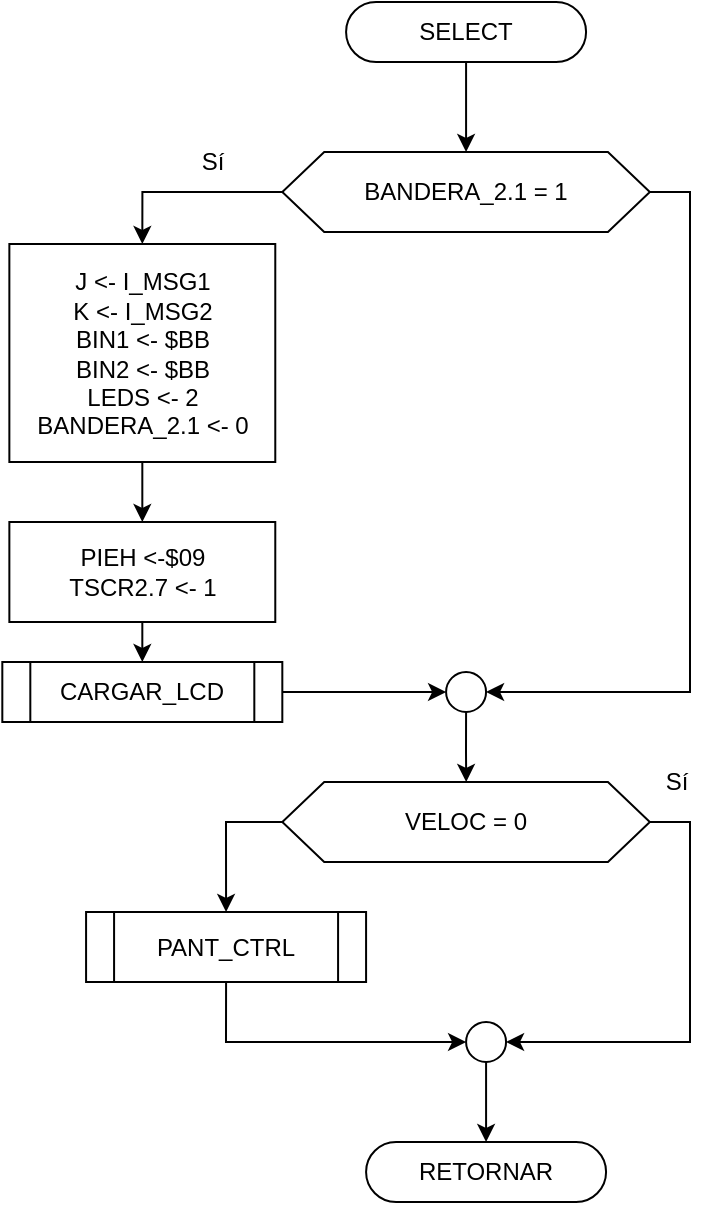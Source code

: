 <mxfile version="13.4.2" type="device"><diagram id="Fr9RgngzX8LEq_TP-UXf" name="Page-1"><mxGraphModel dx="1528" dy="689" grid="1" gridSize="10" guides="1" tooltips="1" connect="1" arrows="1" fold="1" page="1" pageScale="1" pageWidth="827" pageHeight="1169" math="0" shadow="0"><root><mxCell id="0"/><mxCell id="1" parent="0"/><mxCell id="RZxVwGnXrq1g-doiwqi_-13" style="edgeStyle=orthogonalEdgeStyle;rounded=0;orthogonalLoop=1;jettySize=auto;html=1;exitX=0.5;exitY=1;exitDx=0;exitDy=0;entryX=0.5;entryY=0;entryDx=0;entryDy=0;" parent="1" source="MsLcN0HD6AEgdKTF-0ar-1" target="RZxVwGnXrq1g-doiwqi_-10" edge="1"><mxGeometry relative="1" as="geometry"/></mxCell><mxCell id="MsLcN0HD6AEgdKTF-0ar-1" value="SELECT" style="rounded=1;whiteSpace=wrap;html=1;fontSize=12;glass=0;strokeWidth=1;shadow=0;arcSize=50;" parent="1" vertex="1"><mxGeometry x="-572.96" y="100" width="120" height="30" as="geometry"/></mxCell><mxCell id="MsLcN0HD6AEgdKTF-0ar-16" style="edgeStyle=orthogonalEdgeStyle;rounded=0;orthogonalLoop=1;jettySize=auto;html=1;exitX=0.5;exitY=1;exitDx=0;exitDy=0;" parent="1" source="MsLcN0HD6AEgdKTF-0ar-2" target="MsLcN0HD6AEgdKTF-0ar-12" edge="1"><mxGeometry relative="1" as="geometry"/></mxCell><mxCell id="MsLcN0HD6AEgdKTF-0ar-2" value="" style="ellipse;whiteSpace=wrap;html=1;aspect=fixed;" parent="1" vertex="1"><mxGeometry x="-512.96" y="610" width="20" height="20" as="geometry"/></mxCell><mxCell id="MsLcN0HD6AEgdKTF-0ar-19" style="edgeStyle=orthogonalEdgeStyle;rounded=0;orthogonalLoop=1;jettySize=auto;html=1;exitX=0.5;exitY=1;exitDx=0;exitDy=0;entryX=0;entryY=0.5;entryDx=0;entryDy=0;" parent="1" source="MsLcN0HD6AEgdKTF-0ar-4" target="MsLcN0HD6AEgdKTF-0ar-2" edge="1"><mxGeometry relative="1" as="geometry"/></mxCell><mxCell id="MsLcN0HD6AEgdKTF-0ar-4" value="PANT_CTRL" style="shape=process;whiteSpace=wrap;html=1;backgroundOutline=1;" parent="1" vertex="1"><mxGeometry x="-702.96" y="555" width="140" height="35" as="geometry"/></mxCell><mxCell id="MsLcN0HD6AEgdKTF-0ar-17" style="edgeStyle=orthogonalEdgeStyle;rounded=0;orthogonalLoop=1;jettySize=auto;html=1;exitX=0;exitY=0.5;exitDx=0;exitDy=0;entryX=0.5;entryY=0;entryDx=0;entryDy=0;" parent="1" source="MsLcN0HD6AEgdKTF-0ar-5" target="MsLcN0HD6AEgdKTF-0ar-4" edge="1"><mxGeometry relative="1" as="geometry"/></mxCell><mxCell id="MsLcN0HD6AEgdKTF-0ar-20" style="edgeStyle=orthogonalEdgeStyle;rounded=0;orthogonalLoop=1;jettySize=auto;html=1;exitX=1;exitY=0.5;exitDx=0;exitDy=0;entryX=1;entryY=0.5;entryDx=0;entryDy=0;" parent="1" source="MsLcN0HD6AEgdKTF-0ar-5" target="MsLcN0HD6AEgdKTF-0ar-2" edge="1"><mxGeometry relative="1" as="geometry"/></mxCell><mxCell id="MsLcN0HD6AEgdKTF-0ar-5" value="VELOC = 0" style="shape=hexagon;perimeter=hexagonPerimeter2;whiteSpace=wrap;html=1;size=0.114;" parent="1" vertex="1"><mxGeometry x="-604.84" y="490" width="183.76" height="40" as="geometry"/></mxCell><mxCell id="MsLcN0HD6AEgdKTF-0ar-12" value="RETORNAR" style="rounded=1;whiteSpace=wrap;html=1;fontSize=12;glass=0;strokeWidth=1;shadow=0;arcSize=50;" parent="1" vertex="1"><mxGeometry x="-562.96" y="670" width="120" height="30" as="geometry"/></mxCell><mxCell id="2" value="Sí" style="text;html=1;align=center;verticalAlign=middle;resizable=0;points=[];autosize=1;" parent="1" vertex="1"><mxGeometry x="-422.96" y="480" width="30" height="20" as="geometry"/></mxCell><mxCell id="RZxVwGnXrq1g-doiwqi_-3" style="edgeStyle=orthogonalEdgeStyle;rounded=0;orthogonalLoop=1;jettySize=auto;html=1;exitX=0.5;exitY=1;exitDx=0;exitDy=0;entryX=0.5;entryY=0;entryDx=0;entryDy=0;" parent="1" source="RZxVwGnXrq1g-doiwqi_-4" target="RZxVwGnXrq1g-doiwqi_-12" edge="1"><mxGeometry relative="1" as="geometry"/></mxCell><mxCell id="RZxVwGnXrq1g-doiwqi_-4" value="J &amp;lt;- I_MSG1&lt;br&gt;K &amp;lt;- I_MSG2&lt;br&gt;BIN1 &amp;lt;- $BB&lt;br&gt;BIN2 &amp;lt;- $BB&lt;br&gt;LEDS &amp;lt;- 2&lt;br&gt;BANDERA_2.1 &amp;lt;- 0" style="rounded=0;whiteSpace=wrap;html=1;" parent="1" vertex="1"><mxGeometry x="-741.32" y="221" width="132.96" height="109" as="geometry"/></mxCell><mxCell id="RZxVwGnXrq1g-doiwqi_-5" style="edgeStyle=orthogonalEdgeStyle;rounded=0;orthogonalLoop=1;jettySize=auto;html=1;exitX=1;exitY=0.5;exitDx=0;exitDy=0;entryX=0;entryY=0.5;entryDx=0;entryDy=0;" parent="1" source="RZxVwGnXrq1g-doiwqi_-6" target="RZxVwGnXrq1g-doiwqi_-7" edge="1"><mxGeometry relative="1" as="geometry"/></mxCell><mxCell id="RZxVwGnXrq1g-doiwqi_-6" value="CARGAR_LCD" style="shape=process;whiteSpace=wrap;html=1;backgroundOutline=1;" parent="1" vertex="1"><mxGeometry x="-744.84" y="430" width="140" height="30" as="geometry"/></mxCell><mxCell id="RZxVwGnXrq1g-doiwqi_-14" style="edgeStyle=orthogonalEdgeStyle;rounded=0;orthogonalLoop=1;jettySize=auto;html=1;exitX=0.5;exitY=1;exitDx=0;exitDy=0;" parent="1" source="RZxVwGnXrq1g-doiwqi_-7" target="MsLcN0HD6AEgdKTF-0ar-5" edge="1"><mxGeometry relative="1" as="geometry"/></mxCell><mxCell id="RZxVwGnXrq1g-doiwqi_-7" value="" style="ellipse;whiteSpace=wrap;html=1;aspect=fixed;" parent="1" vertex="1"><mxGeometry x="-522.96" y="435" width="20" height="20" as="geometry"/></mxCell><mxCell id="RZxVwGnXrq1g-doiwqi_-8" style="edgeStyle=orthogonalEdgeStyle;rounded=0;orthogonalLoop=1;jettySize=auto;html=1;exitX=0;exitY=0.5;exitDx=0;exitDy=0;entryX=0.5;entryY=0;entryDx=0;entryDy=0;" parent="1" source="RZxVwGnXrq1g-doiwqi_-10" target="RZxVwGnXrq1g-doiwqi_-4" edge="1"><mxGeometry relative="1" as="geometry"/></mxCell><mxCell id="RZxVwGnXrq1g-doiwqi_-9" style="edgeStyle=orthogonalEdgeStyle;rounded=0;orthogonalLoop=1;jettySize=auto;html=1;exitX=1;exitY=0.5;exitDx=0;exitDy=0;entryX=1;entryY=0.5;entryDx=0;entryDy=0;" parent="1" source="RZxVwGnXrq1g-doiwqi_-10" target="RZxVwGnXrq1g-doiwqi_-7" edge="1"><mxGeometry relative="1" as="geometry"/></mxCell><mxCell id="RZxVwGnXrq1g-doiwqi_-10" value="BANDERA_2.1 = 1" style="shape=hexagon;perimeter=hexagonPerimeter2;whiteSpace=wrap;html=1;size=0.114;" parent="1" vertex="1"><mxGeometry x="-604.84" y="175" width="183.76" height="40" as="geometry"/></mxCell><mxCell id="RZxVwGnXrq1g-doiwqi_-11" style="edgeStyle=orthogonalEdgeStyle;rounded=0;orthogonalLoop=1;jettySize=auto;html=1;exitX=0.5;exitY=1;exitDx=0;exitDy=0;entryX=0.5;entryY=0;entryDx=0;entryDy=0;" parent="1" source="RZxVwGnXrq1g-doiwqi_-12" target="RZxVwGnXrq1g-doiwqi_-6" edge="1"><mxGeometry relative="1" as="geometry"/></mxCell><mxCell id="RZxVwGnXrq1g-doiwqi_-12" value="PIEH &amp;lt;-$09&lt;br&gt;TSCR2.7 &amp;lt;- 1" style="rounded=0;whiteSpace=wrap;html=1;" parent="1" vertex="1"><mxGeometry x="-741.32" y="360" width="132.96" height="50" as="geometry"/></mxCell><mxCell id="RZxVwGnXrq1g-doiwqi_-15" value="Sí" style="text;html=1;align=center;verticalAlign=middle;resizable=0;points=[];autosize=1;" parent="1" vertex="1"><mxGeometry x="-655" y="170" width="30" height="20" as="geometry"/></mxCell></root></mxGraphModel></diagram></mxfile>